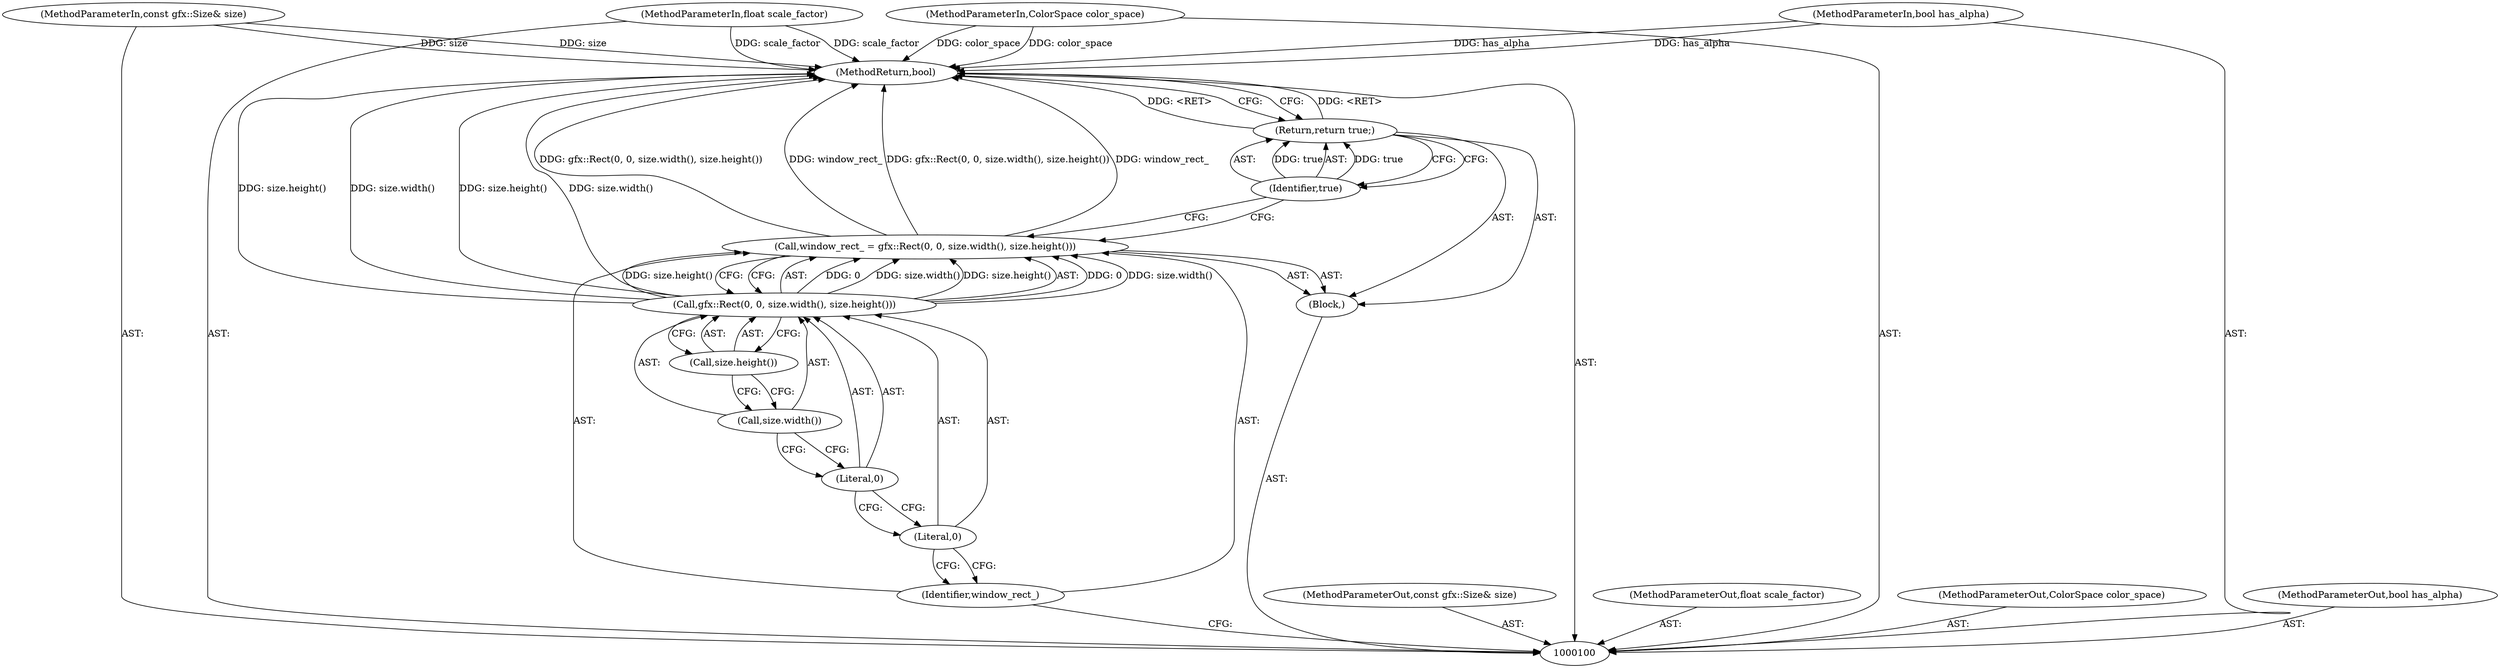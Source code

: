 digraph "0_Chrome_4afb628e068367d5b73440537555902cd12416f8_5" {
"1000115" [label="(MethodReturn,bool)"];
"1000101" [label="(MethodParameterIn,const gfx::Size& size)"];
"1000142" [label="(MethodParameterOut,const gfx::Size& size)"];
"1000102" [label="(MethodParameterIn,float scale_factor)"];
"1000143" [label="(MethodParameterOut,float scale_factor)"];
"1000103" [label="(MethodParameterIn,ColorSpace color_space)"];
"1000144" [label="(MethodParameterOut,ColorSpace color_space)"];
"1000104" [label="(MethodParameterIn,bool has_alpha)"];
"1000145" [label="(MethodParameterOut,bool has_alpha)"];
"1000105" [label="(Block,)"];
"1000108" [label="(Call,gfx::Rect(0, 0, size.width(), size.height()))"];
"1000106" [label="(Call,window_rect_ = gfx::Rect(0, 0, size.width(), size.height()))"];
"1000107" [label="(Identifier,window_rect_)"];
"1000109" [label="(Literal,0)"];
"1000110" [label="(Literal,0)"];
"1000111" [label="(Call,size.width())"];
"1000112" [label="(Call,size.height())"];
"1000114" [label="(Identifier,true)"];
"1000113" [label="(Return,return true;)"];
"1000115" -> "1000100"  [label="AST: "];
"1000115" -> "1000113"  [label="CFG: "];
"1000106" -> "1000115"  [label="DDG: gfx::Rect(0, 0, size.width(), size.height())"];
"1000106" -> "1000115"  [label="DDG: window_rect_"];
"1000104" -> "1000115"  [label="DDG: has_alpha"];
"1000103" -> "1000115"  [label="DDG: color_space"];
"1000101" -> "1000115"  [label="DDG: size"];
"1000108" -> "1000115"  [label="DDG: size.width()"];
"1000108" -> "1000115"  [label="DDG: size.height()"];
"1000102" -> "1000115"  [label="DDG: scale_factor"];
"1000113" -> "1000115"  [label="DDG: <RET>"];
"1000101" -> "1000100"  [label="AST: "];
"1000101" -> "1000115"  [label="DDG: size"];
"1000142" -> "1000100"  [label="AST: "];
"1000102" -> "1000100"  [label="AST: "];
"1000102" -> "1000115"  [label="DDG: scale_factor"];
"1000143" -> "1000100"  [label="AST: "];
"1000103" -> "1000100"  [label="AST: "];
"1000103" -> "1000115"  [label="DDG: color_space"];
"1000144" -> "1000100"  [label="AST: "];
"1000104" -> "1000100"  [label="AST: "];
"1000104" -> "1000115"  [label="DDG: has_alpha"];
"1000145" -> "1000100"  [label="AST: "];
"1000105" -> "1000100"  [label="AST: "];
"1000106" -> "1000105"  [label="AST: "];
"1000113" -> "1000105"  [label="AST: "];
"1000108" -> "1000106"  [label="AST: "];
"1000108" -> "1000112"  [label="CFG: "];
"1000109" -> "1000108"  [label="AST: "];
"1000110" -> "1000108"  [label="AST: "];
"1000111" -> "1000108"  [label="AST: "];
"1000112" -> "1000108"  [label="AST: "];
"1000106" -> "1000108"  [label="CFG: "];
"1000108" -> "1000115"  [label="DDG: size.width()"];
"1000108" -> "1000115"  [label="DDG: size.height()"];
"1000108" -> "1000106"  [label="DDG: 0"];
"1000108" -> "1000106"  [label="DDG: size.width()"];
"1000108" -> "1000106"  [label="DDG: size.height()"];
"1000106" -> "1000105"  [label="AST: "];
"1000106" -> "1000108"  [label="CFG: "];
"1000107" -> "1000106"  [label="AST: "];
"1000108" -> "1000106"  [label="AST: "];
"1000114" -> "1000106"  [label="CFG: "];
"1000106" -> "1000115"  [label="DDG: gfx::Rect(0, 0, size.width(), size.height())"];
"1000106" -> "1000115"  [label="DDG: window_rect_"];
"1000108" -> "1000106"  [label="DDG: 0"];
"1000108" -> "1000106"  [label="DDG: size.width()"];
"1000108" -> "1000106"  [label="DDG: size.height()"];
"1000107" -> "1000106"  [label="AST: "];
"1000107" -> "1000100"  [label="CFG: "];
"1000109" -> "1000107"  [label="CFG: "];
"1000109" -> "1000108"  [label="AST: "];
"1000109" -> "1000107"  [label="CFG: "];
"1000110" -> "1000109"  [label="CFG: "];
"1000110" -> "1000108"  [label="AST: "];
"1000110" -> "1000109"  [label="CFG: "];
"1000111" -> "1000110"  [label="CFG: "];
"1000111" -> "1000108"  [label="AST: "];
"1000111" -> "1000110"  [label="CFG: "];
"1000112" -> "1000111"  [label="CFG: "];
"1000112" -> "1000108"  [label="AST: "];
"1000112" -> "1000111"  [label="CFG: "];
"1000108" -> "1000112"  [label="CFG: "];
"1000114" -> "1000113"  [label="AST: "];
"1000114" -> "1000106"  [label="CFG: "];
"1000113" -> "1000114"  [label="CFG: "];
"1000114" -> "1000113"  [label="DDG: true"];
"1000113" -> "1000105"  [label="AST: "];
"1000113" -> "1000114"  [label="CFG: "];
"1000114" -> "1000113"  [label="AST: "];
"1000115" -> "1000113"  [label="CFG: "];
"1000113" -> "1000115"  [label="DDG: <RET>"];
"1000114" -> "1000113"  [label="DDG: true"];
}
